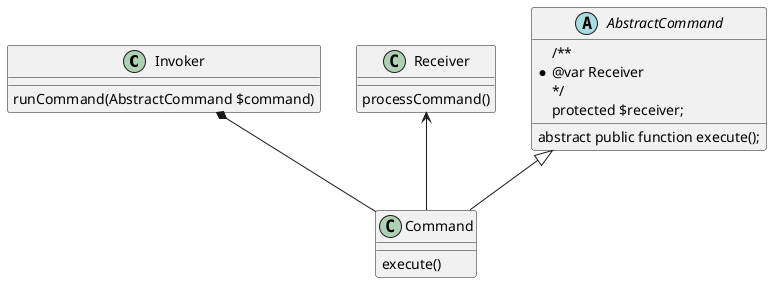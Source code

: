 @startuml

class Invoker
{
    runCommand(AbstractCommand $command)
}

class Receiver
{
    processCommand()
}

abstract class AbstractCommand
{
    /**
     * @var Receiver
     */
    protected $receiver;

    abstract public function execute();
}

class Command extends  AbstractCommand
{
   execute()
}

Invoker *-- Command
Receiver <-- Command

@enduml